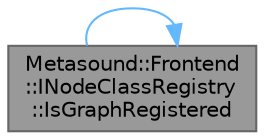 digraph "Metasound::Frontend::INodeClassRegistry::IsGraphRegistered"
{
 // INTERACTIVE_SVG=YES
 // LATEX_PDF_SIZE
  bgcolor="transparent";
  edge [fontname=Helvetica,fontsize=10,labelfontname=Helvetica,labelfontsize=10];
  node [fontname=Helvetica,fontsize=10,shape=box,height=0.2,width=0.4];
  rankdir="LR";
  Node1 [id="Node000001",label="Metasound::Frontend\l::INodeClassRegistry\l::IsGraphRegistered",height=0.2,width=0.4,color="gray40", fillcolor="grey60", style="filled", fontcolor="black",tooltip="Returns true if the provided registry key (node key and asset path) corresponds to a valid registered..."];
  Node1 -> Node1 [id="edge1_Node000001_Node000001",color="steelblue1",style="solid",tooltip=" "];
}
